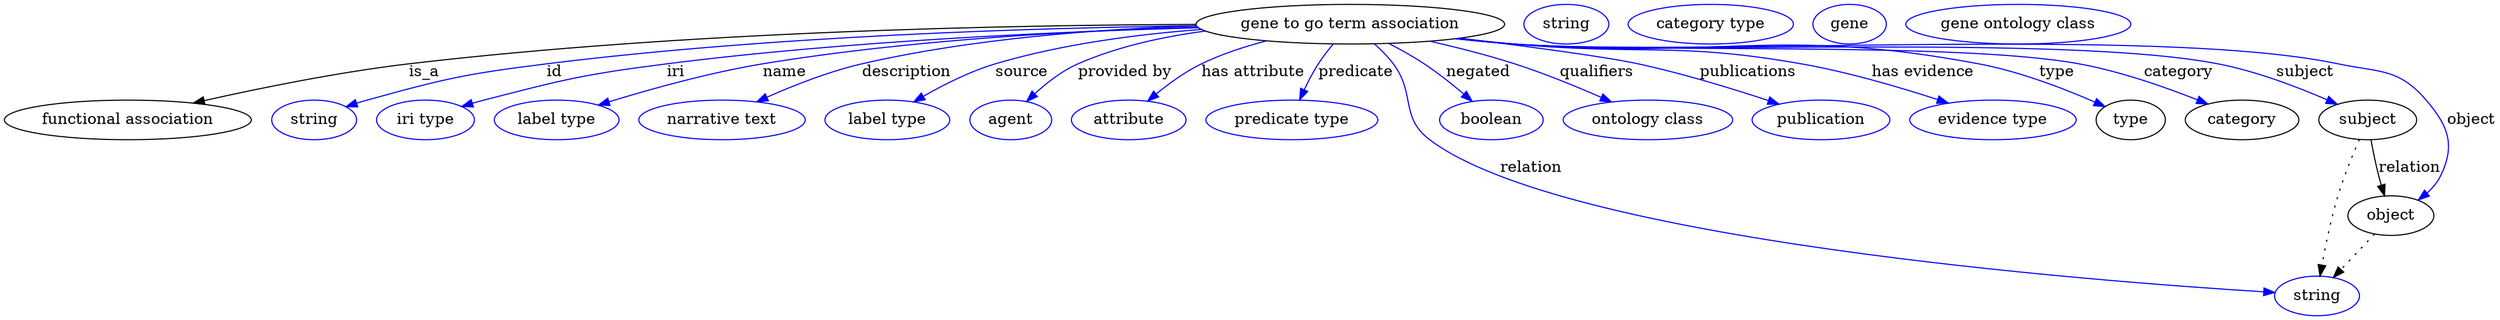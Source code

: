 digraph {
	graph [bb="0,0,2257.8,283"];
	node [label="\N"];
	"gene to go term association"	[height=0.5,
		label="gene to go term association",
		pos="1219.8,265",
		width=3.8816];
	"functional association"	[height=0.5,
		pos="111.79,178",
		width=3.1053];
	"gene to go term association" -> "functional association"	[label=is_a,
		lp="379.79,221.5",
		pos="e,170.91,193.31 1079.9,264.83 910.27,264.32 616.12,258.59 365.79,229 302.61,221.53 231.63,207.03 180.8,195.56"];
	id	[color=blue,
		height=0.5,
		label=string,
		pos="279.79,178",
		width=1.0652];
	"gene to go term association" -> id	[color=blue,
		label=id,
		lp="497.79,221.5",
		pos="e,308.77,190 1080.2,263.58 933.04,261.66 694.8,254.4 490.79,229 417.44,219.87 399.03,215.72 327.79,196 324.68,195.14 321.48,194.18 \
318.28,193.16",
		style=solid];
	iri	[color=blue,
		height=0.5,
		label="iri type",
		pos="380.79,178",
		width=1.2277];
	"gene to go term association" -> iri	[color=blue,
		label=iri,
		lp="607.79,221.5",
		pos="e,413.7,190.2 1082.3,261.74 956.33,258.37 764.9,249.97 599.79,229 525.17,219.52 506.61,214.85 433.79,196 430.41,195.13 426.94,194.16 \
423.45,193.15",
		style=solid];
	name	[color=blue,
		height=0.5,
		label="label type",
		pos="499.79,178",
		width=1.5707];
	"gene to go term association" -> name	[color=blue,
		label=name,
		lp="706.79,221.5",
		pos="e,537.63,191.46 1081.5,262.32 973.37,259.23 819.69,250.91 686.79,229 638.55,221.04 584.74,205.98 547.27,194.46",
		style=solid];
	description	[color=blue,
		height=0.5,
		label="narrative text",
		pos="649.79,178",
		width=2.0943];
	"gene to go term association" -> description	[color=blue,
		label=description,
		lp="817.29,221.5",
		pos="e,681.31,194.45 1080.5,263.51 992.43,260.63 876.77,252.09 776.79,229 747.03,222.13 715.05,209.5 690.62,198.66",
		style=solid];
	source	[color=blue,
		height=0.5,
		label="label type",
		pos="799.79,178",
		width=1.5707];
	"gene to go term association" -> source	[color=blue,
		label=source,
		lp="921.79,221.5",
		pos="e,823.72,194.34 1084.9,260.24 1026.4,255.84 957.74,246.89 897.79,229 874.93,222.18 851.05,210.11 832.58,199.54",
		style=solid];
	"provided by"	[color=blue,
		height=0.5,
		label=agent,
		pos="911.79,178",
		width=1.0291];
	"gene to go term association" -> "provided by"	[color=blue,
		label="provided by",
		lp="1015.3,221.5",
		pos="e,926.23,194.79 1088.6,258.79 1050.1,253.75 1008.7,244.76 972.79,229 958.26,222.62 944.39,211.77 933.55,201.81",
		style=solid];
	"has attribute"	[color=blue,
		height=0.5,
		label=attribute,
		pos="1018.8,178",
		width=1.4443];
	"gene to go term association" -> "has attribute"	[color=blue,
		label="has attribute",
		lp="1131.8,221.5",
		pos="e,1036,195.09 1143.6,249.84 1123.9,244.68 1103.1,237.86 1084.8,229 1070.1,221.87 1055.4,211.21 1043.6,201.56",
		style=solid];
	predicate	[color=blue,
		height=0.5,
		label="predicate type",
		pos="1166.8,178",
		width=2.1665];
	"gene to go term association" -> predicate	[color=blue,
		label=predicate,
		lp="1224.8,221.5",
		pos="e,1173.8,196.22 1204.2,246.84 1199.6,241.35 1194.7,235.11 1190.8,229 1186.1,221.62 1181.7,213.17 1178,205.34",
		style=solid];
	relation	[color=blue,
		height=0.5,
		label=string,
		pos="2095.8,18",
		width=1.0652];
	"gene to go term association" -> relation	[color=blue,
		label=relation,
		lp="1383.8,134.5",
		pos="e,2058,21.106 1241.5,247.2 1247.6,241.83 1253.9,235.55 1258.8,229 1279.2,201.79 1264.7,180.55 1291.8,160 1412.6,68.301 1893.6,31.365 \
2047.9,21.728",
		style=solid];
	negated	[color=blue,
		height=0.5,
		label=boolean,
		pos="1347.8,178",
		width=1.2999];
	"gene to go term association" -> negated	[color=blue,
		label=negated,
		lp="1335.8,221.5",
		pos="e,1330.4,194.89 1254.6,247.51 1265.2,242.05 1276.7,235.66 1286.8,229 1299.2,220.82 1312,210.6 1322.7,201.54",
		style=solid];
	qualifiers	[color=blue,
		height=0.5,
		label="ontology class",
		pos="1488.8,178",
		width=2.1304];
	"gene to go term association" -> qualifiers	[color=blue,
		label=qualifiers,
		lp="1443.3,221.5",
		pos="e,1456,194.39 1292.1,249.53 1316.7,243.95 1344.1,236.97 1368.8,229 1395.2,220.46 1423.9,208.59 1446.6,198.56",
		style=solid];
	publications	[color=blue,
		height=0.5,
		label=publication,
		pos="1645.8,178",
		width=1.7332];
	"gene to go term association" -> publications	[color=blue,
		label=publications,
		lp="1580.8,221.5",
		pos="e,1607.9,192.38 1319.4,252.32 1379.7,244.92 1450.6,235.55 1480.8,229 1521,220.28 1565.5,206.53 1598.2,195.66",
		style=solid];
	"has evidence"	[color=blue,
		height=0.5,
		label="evidence type",
		pos="1801.8,178",
		width=2.0943];
	"gene to go term association" -> "has evidence"	[color=blue,
		label="has evidence",
		lp="1738.3,221.5",
		pos="e,1761.5,193.3 1317.9,252.18 1334.9,250.31 1352.3,248.51 1368.8,247 1484.1,236.43 1514.7,249.19 1628.8,229 1671,221.53 1717.5,207.74 \
1751.7,196.53",
		style=solid];
	type	[height=0.5,
		pos="1926.8,178",
		width=0.86659];
	"gene to go term association" -> type	[color=blue,
		label=type,
		lp="1859.8,221.5",
		pos="e,1903.5,190.08 1316.7,251.94 1334,250.07 1351.9,248.32 1368.8,247 1555.1,232.4 1605.2,263.44 1788.8,229 1826,222.01 1866.6,206.27 \
1894,194.3",
		style=solid];
	category	[height=0.5,
		pos="2027.8,178",
		width=1.4263];
	"gene to go term association" -> category	[color=blue,
		label=category,
		lp="1970.3,221.5",
		pos="e,1996.7,192.45 1315.9,251.92 1333.5,250.03 1351.7,248.28 1368.8,247 1482.1,238.55 1768,249.4 1879.8,229 1917.2,222.18 1958,207.84 \
1987.3,196.26",
		style=solid];
	subject	[height=0.5,
		pos="2141.8,178",
		width=1.2277];
	"gene to go term association" -> subject	[color=blue,
		label=subject,
		lp="2084.8,221.5",
		pos="e,2114.2,192.18 1315.5,251.86 1333.2,249.96 1351.5,248.23 1368.8,247 1510,236.96 1866.7,255.78 2005.8,229 2040.4,222.33 2078,207.95 \
2104.8,196.32",
		style=solid];
	object	[height=0.5,
		pos="2162.8,91",
		width=1.0832];
	"gene to go term association" -> object	[color=blue,
		label=object,
		lp="2235.8,178",
		pos="e,2187.7,105.25 1315.5,251.8 1333.2,249.91 1351.5,248.19 1368.8,247 1534.2,235.59 1952.5,263.19 2114.8,229 2152.4,221.07 2169.8,\
225.22 2194.8,196 2215.1,172.29 2221.5,155.03 2207.8,127 2204.9,121.17 2200.6,116.02 2195.7,111.6",
		style=solid];
	association_type	[color=blue,
		height=0.5,
		label=string,
		pos="1415.8,265",
		width=1.0652];
	association_category	[color=blue,
		height=0.5,
		label="category type",
		pos="1546.8,265",
		width=2.0762];
	subject -> relation	[pos="e,2098.5,36.136 2134.2,160.24 2128.3,146.64 2120.2,126.88 2114.8,109 2108.5,88.265 2103.6,64.241 2100.3,46.231",
		style=dotted];
	subject -> object	[label=relation,
		lp="2179.8,134.5",
		pos="e,2157,108.98 2144.8,159.77 2146.6,150.09 2149,137.8 2151.8,127 2152.5,124.32 2153.2,121.53 2154.1,118.76"];
	"gene to go term association_subject"	[color=blue,
		height=0.5,
		label=gene,
		pos="1672.8,265",
		width=0.92075];
	object -> relation	[pos="e,2110.6,34.713 2147.9,74.243 2139,64.775 2127.5,52.56 2117.5,42.024",
		style=dotted];
	"gene to go term association_object"	[color=blue,
		height=0.5,
		label="gene ontology class",
		pos="1825.8,265",
		width=2.8345];
}

